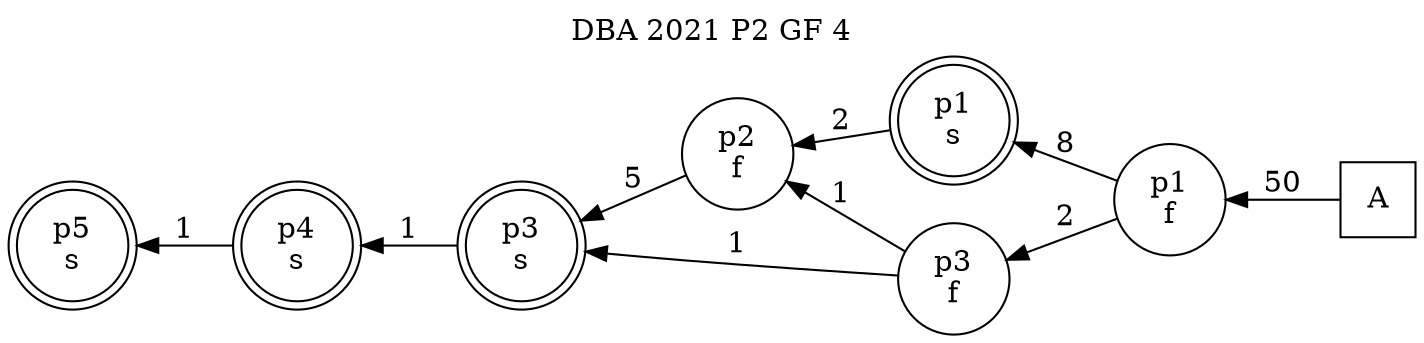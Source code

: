 digraph DBA_2021_P2_GF_4_GOOD {
labelloc="tl"
label= " DBA 2021 P2 GF 4 "
rankdir="RL";
graph [ size=" 10 , 10 !"]

"A" [shape="square" label="A"]
"p1_f" [shape="circle" label="p1
f"]
"p1_s" [shape="doublecircle" label="p1
s"]
"p2_f" [shape="circle" label="p2
f"]
"p3_s" [shape="doublecircle" label="p3
s"]
"p3_f" [shape="circle" label="p3
f"]
"p4_s" [shape="doublecircle" label="p4
s"]
"p5_s" [shape="doublecircle" label="p5
s"]
"A" -> "p1_f" [ label=50]
"p1_f" -> "p1_s" [ label=8]
"p1_f" -> "p3_f" [ label=2]
"p1_s" -> "p2_f" [ label=2]
"p2_f" -> "p3_s" [ label=5]
"p3_s" -> "p4_s" [ label=1]
"p3_f" -> "p2_f" [ label=1]
"p3_f" -> "p3_s" [ label=1]
"p4_s" -> "p5_s" [ label=1]
}
